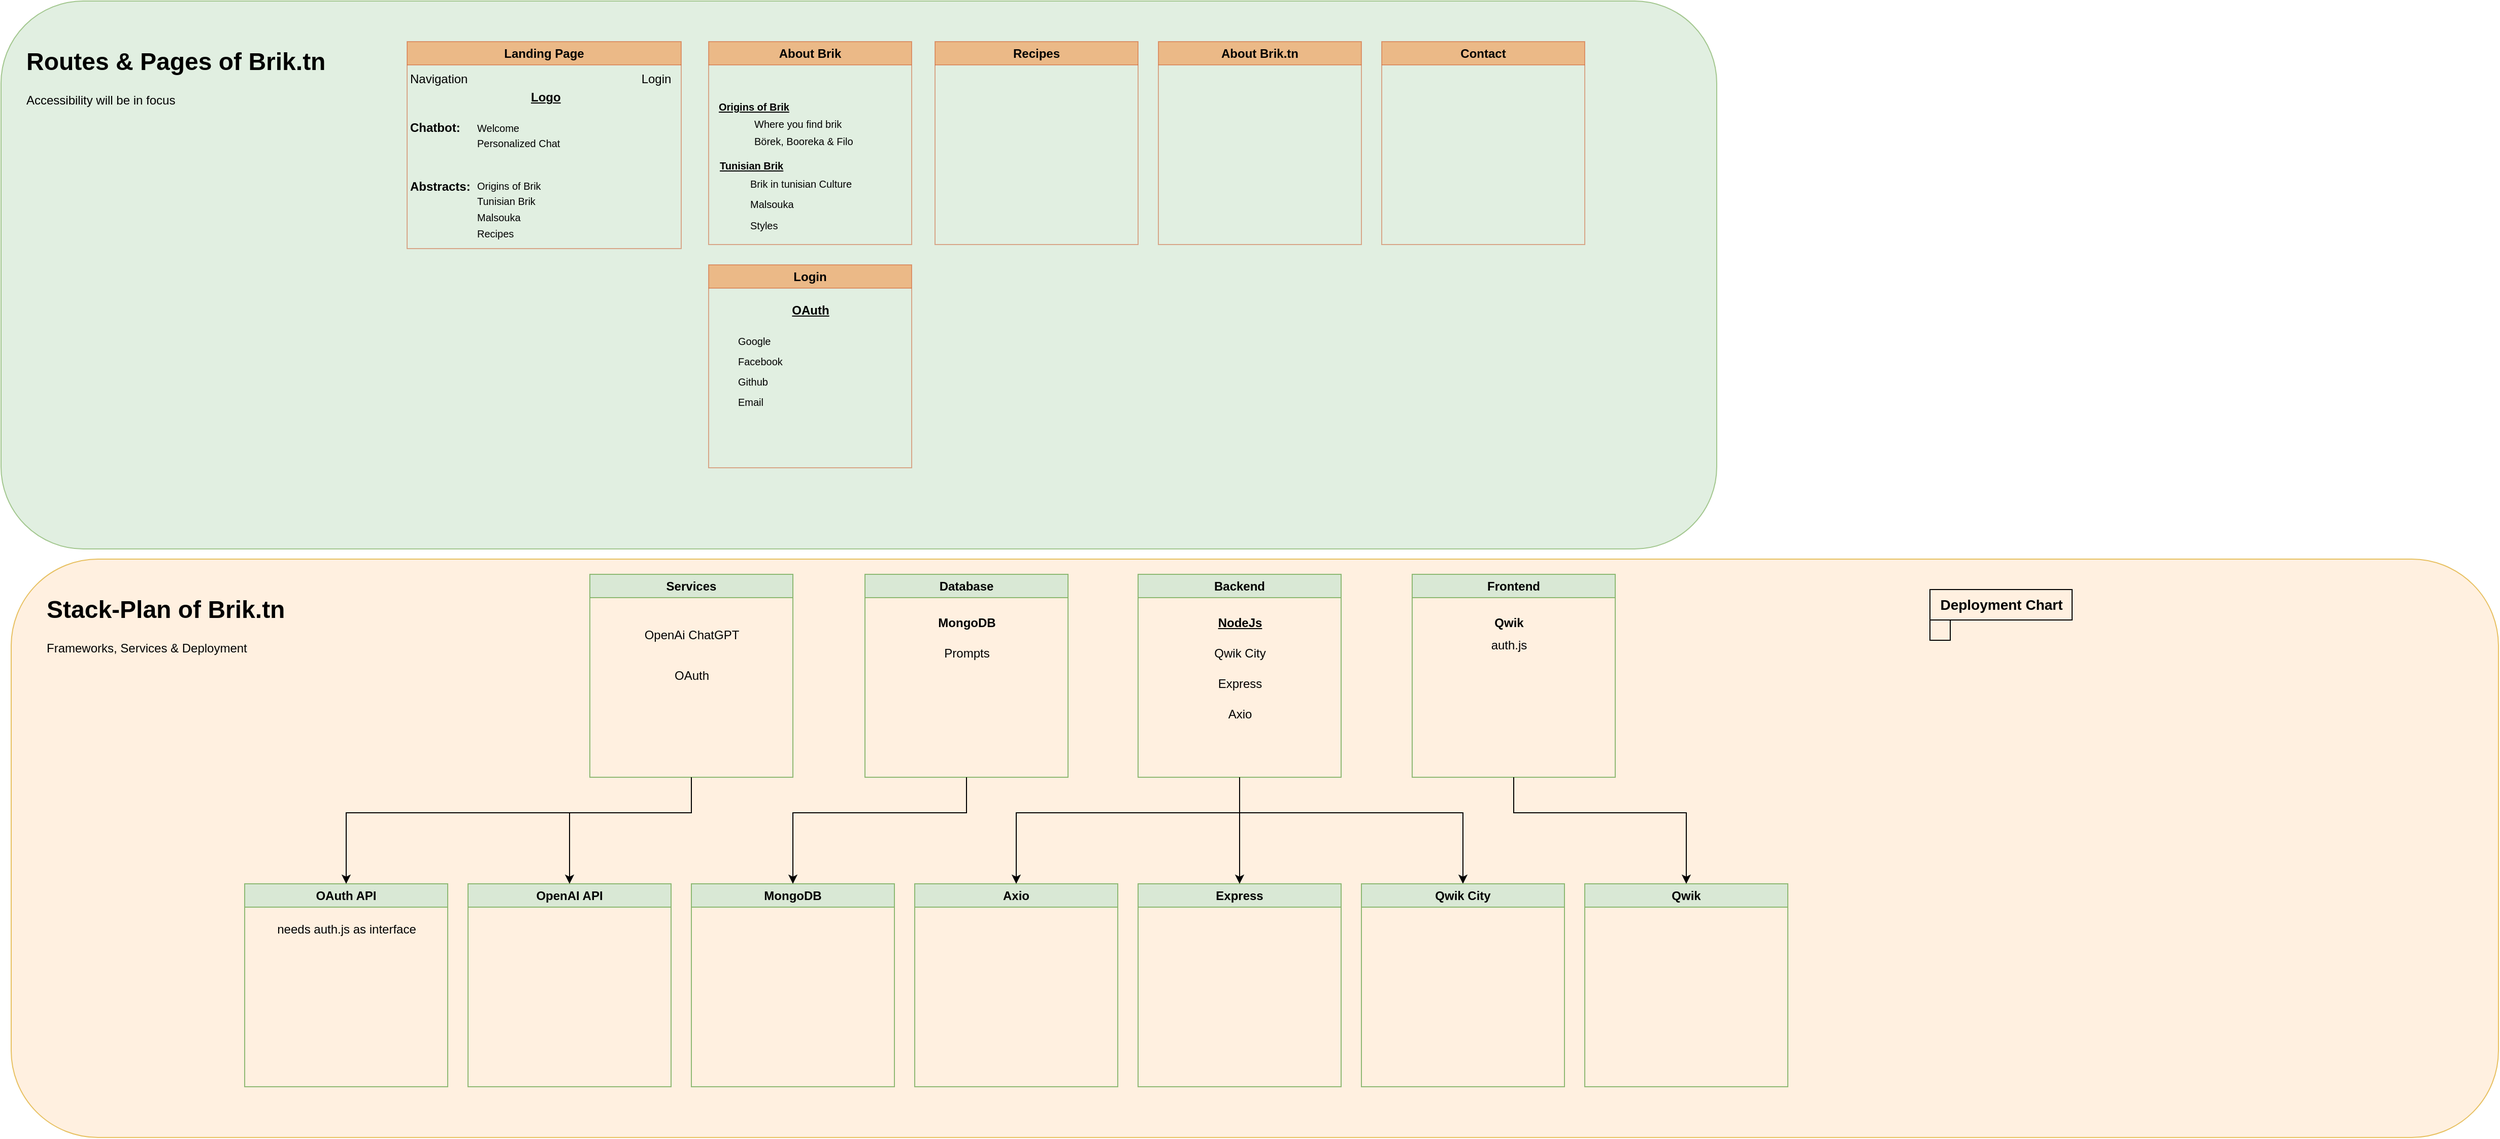 <mxfile version="21.5.2" type="github">
  <diagram name="Page-1" id="j4zijTuvgXV5CRUZQsbx">
    <mxGraphModel dx="3033" dy="1212" grid="1" gridSize="10" guides="1" tooltips="1" connect="1" arrows="1" fold="1" page="1" pageScale="1" pageWidth="827" pageHeight="1169" math="0" shadow="0">
      <root>
        <mxCell id="0" />
        <mxCell id="1" parent="0" />
        <mxCell id="_QUyTxZqofNG6Ew0M7h4-80" value="" style="rounded=1;whiteSpace=wrap;html=1;fillColor=#ffe6cc;strokeColor=#d79b00;opacity=60;movable=0;resizable=0;rotatable=0;deletable=0;editable=0;locked=1;connectable=0;" vertex="1" parent="1">
          <mxGeometry x="-810" y="570" width="2450" height="570" as="geometry" />
        </mxCell>
        <mxCell id="_QUyTxZqofNG6Ew0M7h4-75" value="" style="rounded=1;whiteSpace=wrap;html=1;fillColor=#d5e8d4;strokeColor=#82b366;opacity=70;movable=0;resizable=0;rotatable=0;deletable=0;editable=0;locked=1;connectable=0;" vertex="1" parent="1">
          <mxGeometry x="-820" y="20" width="1690" height="540" as="geometry" />
        </mxCell>
        <mxCell id="5SXSyARnowto5p6SUvKr-1" value="Database" style="swimlane;whiteSpace=wrap;html=1;fillColor=#d5e8d4;strokeColor=#82b366;opacity=90;" parent="1" vertex="1">
          <mxGeometry x="31" y="585" width="200" height="200" as="geometry" />
        </mxCell>
        <mxCell id="_QUyTxZqofNG6Ew0M7h4-5" value="MongoDB" style="text;html=1;align=center;verticalAlign=middle;resizable=0;points=[];autosize=1;strokeColor=none;fillColor=none;fontStyle=1" vertex="1" parent="5SXSyARnowto5p6SUvKr-1">
          <mxGeometry x="60" y="33" width="80" height="30" as="geometry" />
        </mxCell>
        <mxCell id="_QUyTxZqofNG6Ew0M7h4-10" value="Prompts" style="text;html=1;align=center;verticalAlign=middle;resizable=0;points=[];autosize=1;strokeColor=none;fillColor=none;" vertex="1" parent="5SXSyARnowto5p6SUvKr-1">
          <mxGeometry x="65" y="63" width="70" height="30" as="geometry" />
        </mxCell>
        <mxCell id="5SXSyARnowto5p6SUvKr-2" value="Frontend" style="swimlane;whiteSpace=wrap;html=1;fillColor=#d5e8d4;strokeColor=#82b366;opacity=90;" parent="1" vertex="1">
          <mxGeometry x="570" y="585" width="200" height="200" as="geometry" />
        </mxCell>
        <mxCell id="5SXSyARnowto5p6SUvKr-14" value="Qwik" style="text;html=1;align=center;verticalAlign=middle;resizable=0;points=[];autosize=1;strokeColor=none;fillColor=none;fontStyle=1" parent="5SXSyARnowto5p6SUvKr-2" vertex="1">
          <mxGeometry x="70" y="33" width="50" height="30" as="geometry" />
        </mxCell>
        <mxCell id="_QUyTxZqofNG6Ew0M7h4-28" value="auth.js" style="text;html=1;align=center;verticalAlign=middle;resizable=0;points=[];autosize=1;strokeColor=none;fillColor=none;" vertex="1" parent="5SXSyARnowto5p6SUvKr-2">
          <mxGeometry x="65" y="55" width="60" height="30" as="geometry" />
        </mxCell>
        <mxCell id="_QUyTxZqofNG6Ew0M7h4-11" value="" style="edgeStyle=orthogonalEdgeStyle;rounded=0;orthogonalLoop=1;jettySize=auto;html=1;entryX=0.5;entryY=0;entryDx=0;entryDy=0;exitX=0.5;exitY=1;exitDx=0;exitDy=0;" edge="1" parent="1" source="5SXSyARnowto5p6SUvKr-3" target="_QUyTxZqofNG6Ew0M7h4-6">
          <mxGeometry relative="1" as="geometry">
            <Array as="points">
              <mxPoint x="400" y="820" />
              <mxPoint x="620" y="820" />
            </Array>
          </mxGeometry>
        </mxCell>
        <mxCell id="5SXSyARnowto5p6SUvKr-3" value="Backend" style="swimlane;whiteSpace=wrap;html=1;fillColor=#d5e8d4;strokeColor=#82b366;opacity=90;" parent="1" vertex="1">
          <mxGeometry x="300" y="585" width="200" height="200" as="geometry" />
        </mxCell>
        <mxCell id="5SXSyARnowto5p6SUvKr-15" value="Axio" style="text;html=1;align=center;verticalAlign=middle;resizable=0;points=[];autosize=1;strokeColor=none;fillColor=none;" parent="5SXSyARnowto5p6SUvKr-3" vertex="1">
          <mxGeometry x="75" y="123" width="50" height="30" as="geometry" />
        </mxCell>
        <mxCell id="_QUyTxZqofNG6Ew0M7h4-3" value="NodeJs" style="text;html=1;align=center;verticalAlign=middle;resizable=0;points=[];autosize=1;strokeColor=none;fillColor=none;fontStyle=5" vertex="1" parent="5SXSyARnowto5p6SUvKr-3">
          <mxGeometry x="65" y="33" width="70" height="30" as="geometry" />
        </mxCell>
        <mxCell id="_QUyTxZqofNG6Ew0M7h4-4" value="Express" style="text;html=1;align=center;verticalAlign=middle;resizable=0;points=[];autosize=1;strokeColor=none;fillColor=none;" vertex="1" parent="5SXSyARnowto5p6SUvKr-3">
          <mxGeometry x="65" y="93" width="70" height="30" as="geometry" />
        </mxCell>
        <mxCell id="_QUyTxZqofNG6Ew0M7h4-12" value="Qwik City" style="text;html=1;align=center;verticalAlign=middle;resizable=0;points=[];autosize=1;strokeColor=none;fillColor=none;" vertex="1" parent="5SXSyARnowto5p6SUvKr-3">
          <mxGeometry x="65" y="63" width="70" height="30" as="geometry" />
        </mxCell>
        <mxCell id="5SXSyARnowto5p6SUvKr-4" value="" style="swimlane;startSize=0;swimlaneFillColor=none;gradientColor=none;fillColor=default;fontSize=12;" parent="1" vertex="1" collapsed="1">
          <mxGeometry x="1080" y="630" width="20" height="20" as="geometry">
            <mxRectangle x="1040" y="550" width="770" height="510" as="alternateBounds" />
          </mxGeometry>
        </mxCell>
        <mxCell id="5SXSyARnowto5p6SUvKr-6" value="" style="image;aspect=fixed;perimeter=ellipsePerimeter;html=1;align=center;shadow=0;dashed=0;spacingTop=3;image=img/lib/active_directory/laptop_client.svg;" parent="5SXSyARnowto5p6SUvKr-4" vertex="1">
          <mxGeometry x="700" y="220" width="45" height="50" as="geometry" />
        </mxCell>
        <mxCell id="5SXSyARnowto5p6SUvKr-9" value="VPC" style="points=[[0,0],[0.25,0],[0.5,0],[0.75,0],[1,0],[1,0.25],[1,0.5],[1,0.75],[1,1],[0.75,1],[0.5,1],[0.25,1],[0,1],[0,0.75],[0,0.5],[0,0.25]];outlineConnect=0;gradientColor=none;html=1;whiteSpace=wrap;fontSize=12;fontStyle=0;container=1;pointerEvents=0;collapsible=0;recursiveResize=0;shape=mxgraph.aws4.group;grIcon=mxgraph.aws4.group_vpc;strokeColor=#248814;fillColor=none;verticalAlign=top;align=left;spacingLeft=30;fontColor=#AAB7B8;dashed=0;" parent="5SXSyARnowto5p6SUvKr-4" vertex="1">
          <mxGeometry x="10" y="40" width="620" height="450" as="geometry" />
        </mxCell>
        <mxCell id="5SXSyARnowto5p6SUvKr-7" value="" style="sketch=0;outlineConnect=0;fontColor=#232F3E;gradientColor=none;fillColor=#3F8624;strokeColor=none;dashed=0;verticalLabelPosition=bottom;verticalAlign=top;align=center;html=1;fontSize=12;fontStyle=0;aspect=fixed;pointerEvents=1;shape=mxgraph.aws4.bucket_with_objects;" parent="5SXSyARnowto5p6SUvKr-9" vertex="1">
          <mxGeometry x="500" y="40" width="75" height="78" as="geometry" />
        </mxCell>
        <mxCell id="5SXSyARnowto5p6SUvKr-12" value="Private subnet" style="points=[[0,0],[0.25,0],[0.5,0],[0.75,0],[1,0],[1,0.25],[1,0.5],[1,0.75],[1,1],[0.75,1],[0.5,1],[0.25,1],[0,1],[0,0.75],[0,0.5],[0,0.25]];outlineConnect=0;gradientColor=none;html=1;whiteSpace=wrap;fontSize=12;fontStyle=0;container=1;pointerEvents=0;collapsible=0;recursiveResize=0;shape=mxgraph.aws4.group;grIcon=mxgraph.aws4.group_security_group;grStroke=0;strokeColor=#147EBA;fillColor=#E6F2F8;verticalAlign=top;align=left;spacingLeft=30;fontColor=#147EBA;dashed=0;" parent="5SXSyARnowto5p6SUvKr-9" vertex="1">
          <mxGeometry x="25" y="250" width="385" height="180" as="geometry" />
        </mxCell>
        <mxCell id="5SXSyARnowto5p6SUvKr-10" value="" style="sketch=0;points=[[0,0,0],[0.25,0,0],[0.5,0,0],[0.75,0,0],[1,0,0],[0,1,0],[0.25,1,0],[0.5,1,0],[0.75,1,0],[1,1,0],[0,0.25,0],[0,0.5,0],[0,0.75,0],[1,0.25,0],[1,0.5,0],[1,0.75,0]];outlineConnect=0;fontColor=#232F3E;gradientColor=#4D72F3;gradientDirection=north;fillColor=#3334B9;strokeColor=#ffffff;dashed=0;verticalLabelPosition=bottom;verticalAlign=top;align=center;html=1;fontSize=12;fontStyle=0;aspect=fixed;shape=mxgraph.aws4.resourceIcon;resIcon=mxgraph.aws4.documentdb_with_mongodb_compatibility;" parent="5SXSyARnowto5p6SUvKr-12" vertex="1">
          <mxGeometry x="35" y="40" width="60" height="60" as="geometry" />
        </mxCell>
        <mxCell id="5SXSyARnowto5p6SUvKr-13" value="Public subnet" style="points=[[0,0],[0.25,0],[0.5,0],[0.75,0],[1,0],[1,0.25],[1,0.5],[1,0.75],[1,1],[0.75,1],[0.5,1],[0.25,1],[0,1],[0,0.75],[0,0.5],[0,0.25]];outlineConnect=0;gradientColor=none;html=1;whiteSpace=wrap;fontSize=12;fontStyle=0;container=1;pointerEvents=0;collapsible=0;recursiveResize=0;shape=mxgraph.aws4.group;grIcon=mxgraph.aws4.group_security_group;grStroke=0;strokeColor=#248814;fillColor=#E9F3E6;verticalAlign=top;align=left;spacingLeft=30;fontColor=#248814;dashed=0;" parent="5SXSyARnowto5p6SUvKr-9" vertex="1">
          <mxGeometry x="20" y="40" width="390" height="180" as="geometry" />
        </mxCell>
        <mxCell id="5SXSyARnowto5p6SUvKr-8" value="EC2 instance contents" style="points=[[0,0],[0.25,0],[0.5,0],[0.75,0],[1,0],[1,0.25],[1,0.5],[1,0.75],[1,1],[0.75,1],[0.5,1],[0.25,1],[0,1],[0,0.75],[0,0.5],[0,0.25]];outlineConnect=0;gradientColor=none;html=1;whiteSpace=wrap;fontSize=12;fontStyle=0;container=1;pointerEvents=0;collapsible=0;recursiveResize=0;shape=mxgraph.aws4.group;grIcon=mxgraph.aws4.group_ec2_instance_contents;strokeColor=#D86613;fillColor=none;verticalAlign=top;align=left;spacingLeft=30;fontColor=#D86613;dashed=0;" parent="5SXSyARnowto5p6SUvKr-13" vertex="1">
          <mxGeometry x="30" y="30" width="350" height="140" as="geometry" />
        </mxCell>
        <mxCell id="5SXSyARnowto5p6SUvKr-5" value="" style="outlineConnect=0;dashed=0;verticalLabelPosition=bottom;verticalAlign=top;align=center;html=1;shape=mxgraph.aws3.android;fillColor=#8CC64F;gradientColor=none;" parent="5SXSyARnowto5p6SUvKr-8" vertex="1">
          <mxGeometry x="170" y="40" width="50" height="60" as="geometry" />
        </mxCell>
        <mxCell id="_QUyTxZqofNG6Ew0M7h4-6" value="Qwik City" style="swimlane;whiteSpace=wrap;html=1;fillColor=#d5e8d4;strokeColor=#82b366;opacity=90;" vertex="1" parent="1">
          <mxGeometry x="520" y="890" width="200" height="200" as="geometry" />
        </mxCell>
        <mxCell id="_QUyTxZqofNG6Ew0M7h4-14" value="Express" style="swimlane;whiteSpace=wrap;html=1;fillColor=#d5e8d4;strokeColor=#82b366;opacity=90;" vertex="1" parent="1">
          <mxGeometry x="300" y="890" width="200" height="200" as="geometry" />
        </mxCell>
        <mxCell id="_QUyTxZqofNG6Ew0M7h4-15" value="Axio" style="swimlane;whiteSpace=wrap;html=1;fillColor=#d5e8d4;strokeColor=#82b366;opacity=90;" vertex="1" parent="1">
          <mxGeometry x="80" y="890" width="200" height="200" as="geometry" />
        </mxCell>
        <mxCell id="_QUyTxZqofNG6Ew0M7h4-16" value="" style="edgeStyle=orthogonalEdgeStyle;rounded=0;orthogonalLoop=1;jettySize=auto;html=1;exitX=0.5;exitY=1;exitDx=0;exitDy=0;entryX=0.5;entryY=0;entryDx=0;entryDy=0;" edge="1" parent="1" source="5SXSyARnowto5p6SUvKr-3" target="_QUyTxZqofNG6Ew0M7h4-14">
          <mxGeometry relative="1" as="geometry">
            <mxPoint x="590" y="810" as="sourcePoint" />
            <mxPoint x="800" y="885" as="targetPoint" />
          </mxGeometry>
        </mxCell>
        <mxCell id="_QUyTxZqofNG6Ew0M7h4-17" value="" style="edgeStyle=orthogonalEdgeStyle;rounded=0;orthogonalLoop=1;jettySize=auto;html=1;exitX=0.5;exitY=1;exitDx=0;exitDy=0;entryX=0.5;entryY=0;entryDx=0;entryDy=0;" edge="1" parent="1" source="5SXSyARnowto5p6SUvKr-3" target="_QUyTxZqofNG6Ew0M7h4-15">
          <mxGeometry relative="1" as="geometry">
            <mxPoint x="179.5" y="790" as="sourcePoint" />
            <mxPoint x="260" y="850" as="targetPoint" />
            <Array as="points">
              <mxPoint x="400" y="820" />
              <mxPoint x="180" y="820" />
            </Array>
          </mxGeometry>
        </mxCell>
        <mxCell id="_QUyTxZqofNG6Ew0M7h4-18" value="Qwik" style="swimlane;whiteSpace=wrap;html=1;fillColor=#d5e8d4;strokeColor=#82b366;opacity=90;" vertex="1" parent="1">
          <mxGeometry x="740" y="890" width="200" height="200" as="geometry" />
        </mxCell>
        <mxCell id="_QUyTxZqofNG6Ew0M7h4-20" value="MongoDB" style="swimlane;whiteSpace=wrap;html=1;fillColor=#d5e8d4;strokeColor=#82b366;opacity=90;" vertex="1" parent="1">
          <mxGeometry x="-140" y="890" width="200" height="200" as="geometry" />
        </mxCell>
        <mxCell id="_QUyTxZqofNG6Ew0M7h4-23" value="OpenAI API" style="swimlane;whiteSpace=wrap;html=1;fillColor=#d5e8d4;strokeColor=#82b366;opacity=90;" vertex="1" parent="1">
          <mxGeometry x="-360" y="890" width="200" height="200" as="geometry" />
        </mxCell>
        <mxCell id="_QUyTxZqofNG6Ew0M7h4-26" value="OAuth API" style="swimlane;whiteSpace=wrap;html=1;fillColor=#d5e8d4;strokeColor=#82b366;opacity=90;" vertex="1" parent="1">
          <mxGeometry x="-580" y="890" width="200" height="200" as="geometry" />
        </mxCell>
        <mxCell id="_QUyTxZqofNG6Ew0M7h4-27" value="needs auth.js as interface" style="text;html=1;align=center;verticalAlign=middle;resizable=0;points=[];autosize=1;strokeColor=none;fillColor=none;" vertex="1" parent="_QUyTxZqofNG6Ew0M7h4-26">
          <mxGeometry x="20" y="30" width="160" height="30" as="geometry" />
        </mxCell>
        <mxCell id="_QUyTxZqofNG6Ew0M7h4-2" value="Deployment Chart" style="text;html=1;align=center;verticalAlign=middle;resizable=0;points=[];autosize=1;strokeColor=default;fillColor=none;fontStyle=1;fontSize=14;" vertex="1" parent="1">
          <mxGeometry x="1080" y="600" width="140" height="30" as="geometry" />
        </mxCell>
        <mxCell id="_QUyTxZqofNG6Ew0M7h4-29" value="Services" style="swimlane;whiteSpace=wrap;html=1;fillColor=#d5e8d4;strokeColor=#82b366;opacity=90;" vertex="1" parent="1">
          <mxGeometry x="-240" y="585" width="200" height="200" as="geometry" />
        </mxCell>
        <mxCell id="_QUyTxZqofNG6Ew0M7h4-30" value="OpenAi ChatGPT" style="text;html=1;align=center;verticalAlign=middle;resizable=0;points=[];autosize=1;strokeColor=none;fillColor=none;" vertex="1" parent="_QUyTxZqofNG6Ew0M7h4-29">
          <mxGeometry x="40" y="45" width="120" height="30" as="geometry" />
        </mxCell>
        <mxCell id="_QUyTxZqofNG6Ew0M7h4-31" value="OAuth" style="text;html=1;align=center;verticalAlign=middle;resizable=0;points=[];autosize=1;strokeColor=none;fillColor=none;" vertex="1" parent="_QUyTxZqofNG6Ew0M7h4-29">
          <mxGeometry x="70" y="85" width="60" height="30" as="geometry" />
        </mxCell>
        <mxCell id="_QUyTxZqofNG6Ew0M7h4-32" value="" style="edgeStyle=orthogonalEdgeStyle;rounded=0;orthogonalLoop=1;jettySize=auto;html=1;exitX=0.5;exitY=1;exitDx=0;exitDy=0;entryX=0.5;entryY=0;entryDx=0;entryDy=0;" edge="1" parent="1" source="5SXSyARnowto5p6SUvKr-2" target="_QUyTxZqofNG6Ew0M7h4-18">
          <mxGeometry relative="1" as="geometry">
            <mxPoint x="850" y="750" as="sourcePoint" />
            <mxPoint x="860" y="810" as="targetPoint" />
            <Array as="points">
              <mxPoint x="670" y="820" />
              <mxPoint x="840" y="820" />
            </Array>
          </mxGeometry>
        </mxCell>
        <mxCell id="_QUyTxZqofNG6Ew0M7h4-34" value="" style="edgeStyle=orthogonalEdgeStyle;rounded=0;orthogonalLoop=1;jettySize=auto;html=1;entryX=0.5;entryY=0;entryDx=0;entryDy=0;exitX=0.5;exitY=1;exitDx=0;exitDy=0;elbow=vertical;" edge="1" parent="1" source="_QUyTxZqofNG6Ew0M7h4-29" target="_QUyTxZqofNG6Ew0M7h4-26">
          <mxGeometry relative="1" as="geometry">
            <mxPoint x="-240" y="855" as="sourcePoint" />
            <mxPoint x="-20" y="1070" as="targetPoint" />
            <Array as="points">
              <mxPoint x="-140" y="820" />
              <mxPoint x="-480" y="820" />
            </Array>
          </mxGeometry>
        </mxCell>
        <mxCell id="_QUyTxZqofNG6Ew0M7h4-35" value="" style="edgeStyle=orthogonalEdgeStyle;rounded=0;orthogonalLoop=1;jettySize=auto;html=1;entryX=0.5;entryY=0;entryDx=0;entryDy=0;exitX=0.5;exitY=1;exitDx=0;exitDy=0;" edge="1" parent="1" source="_QUyTxZqofNG6Ew0M7h4-29" target="_QUyTxZqofNG6Ew0M7h4-23">
          <mxGeometry relative="1" as="geometry">
            <mxPoint x="-230" y="820" as="sourcePoint" />
            <mxPoint x="-10" y="1035" as="targetPoint" />
            <Array as="points">
              <mxPoint x="-140" y="820" />
              <mxPoint x="-260" y="820" />
            </Array>
          </mxGeometry>
        </mxCell>
        <mxCell id="_QUyTxZqofNG6Ew0M7h4-36" value="" style="edgeStyle=orthogonalEdgeStyle;rounded=0;orthogonalLoop=1;jettySize=auto;html=1;entryX=0.5;entryY=0;entryDx=0;entryDy=0;exitX=0.5;exitY=1;exitDx=0;exitDy=0;" edge="1" parent="1" source="5SXSyARnowto5p6SUvKr-1" target="_QUyTxZqofNG6Ew0M7h4-20">
          <mxGeometry relative="1" as="geometry">
            <mxPoint x="-10" y="855" as="sourcePoint" />
            <mxPoint x="210" y="1070" as="targetPoint" />
            <Array as="points">
              <mxPoint x="131" y="820" />
              <mxPoint x="-40" y="820" />
            </Array>
          </mxGeometry>
        </mxCell>
        <mxCell id="_QUyTxZqofNG6Ew0M7h4-38" value="Landing Page" style="swimlane;whiteSpace=wrap;html=1;fillColor=#fa6800;strokeColor=#C73500;fontColor=#000000;opacity=40;" vertex="1" parent="1">
          <mxGeometry x="-420" y="60" width="270" height="204" as="geometry" />
        </mxCell>
        <mxCell id="_QUyTxZqofNG6Ew0M7h4-44" value="Logo" style="text;html=1;align=left;verticalAlign=middle;resizable=0;points=[];autosize=1;strokeColor=none;fillColor=none;fontStyle=5" vertex="1" parent="_QUyTxZqofNG6Ew0M7h4-38">
          <mxGeometry x="120" y="40" width="50" height="30" as="geometry" />
        </mxCell>
        <mxCell id="_QUyTxZqofNG6Ew0M7h4-45" value="Navigation" style="text;html=1;align=left;verticalAlign=middle;resizable=0;points=[];autosize=1;strokeColor=none;fillColor=none;" vertex="1" parent="_QUyTxZqofNG6Ew0M7h4-38">
          <mxGeometry x="1" y="22" width="80" height="30" as="geometry" />
        </mxCell>
        <mxCell id="_QUyTxZqofNG6Ew0M7h4-46" value="Chatbot:" style="text;html=1;align=left;verticalAlign=middle;resizable=0;points=[];autosize=1;strokeColor=none;fillColor=none;fontStyle=1" vertex="1" parent="_QUyTxZqofNG6Ew0M7h4-38">
          <mxGeometry x="1" y="70" width="70" height="30" as="geometry" />
        </mxCell>
        <mxCell id="_QUyTxZqofNG6Ew0M7h4-49" value="Welcome" style="text;html=1;align=left;verticalAlign=middle;resizable=0;points=[];autosize=1;strokeColor=none;fillColor=none;fontSize=10;" vertex="1" parent="_QUyTxZqofNG6Ew0M7h4-38">
          <mxGeometry x="67" y="70" width="70" height="30" as="geometry" />
        </mxCell>
        <mxCell id="_QUyTxZqofNG6Ew0M7h4-53" value="Personalized Chat" style="text;html=1;align=left;verticalAlign=middle;resizable=0;points=[];autosize=1;strokeColor=none;fillColor=none;fontSize=10;" vertex="1" parent="_QUyTxZqofNG6Ew0M7h4-38">
          <mxGeometry x="67" y="85" width="110" height="30" as="geometry" />
        </mxCell>
        <mxCell id="_QUyTxZqofNG6Ew0M7h4-55" value="Abstracts:" style="text;html=1;align=left;verticalAlign=middle;resizable=0;points=[];autosize=1;strokeColor=none;fillColor=none;fontStyle=1" vertex="1" parent="_QUyTxZqofNG6Ew0M7h4-38">
          <mxGeometry x="1" y="128" width="80" height="30" as="geometry" />
        </mxCell>
        <mxCell id="_QUyTxZqofNG6Ew0M7h4-57" value="Origins of Brik" style="text;html=1;align=left;verticalAlign=middle;resizable=0;points=[];autosize=1;strokeColor=none;fillColor=none;fontSize=10;" vertex="1" parent="_QUyTxZqofNG6Ew0M7h4-38">
          <mxGeometry x="67" y="127" width="90" height="30" as="geometry" />
        </mxCell>
        <mxCell id="_QUyTxZqofNG6Ew0M7h4-59" value="Malsouka" style="text;html=1;align=left;verticalAlign=middle;resizable=0;points=[];autosize=1;strokeColor=none;fillColor=none;fontSize=10;" vertex="1" parent="_QUyTxZqofNG6Ew0M7h4-38">
          <mxGeometry x="67" y="158" width="70" height="30" as="geometry" />
        </mxCell>
        <mxCell id="_QUyTxZqofNG6Ew0M7h4-60" value="Recipes" style="text;html=1;align=left;verticalAlign=middle;resizable=0;points=[];autosize=1;strokeColor=none;fillColor=none;fontSize=10;" vertex="1" parent="_QUyTxZqofNG6Ew0M7h4-38">
          <mxGeometry x="67" y="174" width="60" height="30" as="geometry" />
        </mxCell>
        <mxCell id="_QUyTxZqofNG6Ew0M7h4-58" value="Tunisian Brik" style="text;html=1;align=left;verticalAlign=middle;resizable=0;points=[];autosize=1;strokeColor=none;fillColor=none;fontSize=10;" vertex="1" parent="_QUyTxZqofNG6Ew0M7h4-38">
          <mxGeometry x="67" y="142" width="80" height="30" as="geometry" />
        </mxCell>
        <mxCell id="_QUyTxZqofNG6Ew0M7h4-61" value="Login" style="text;html=1;align=center;verticalAlign=middle;resizable=0;points=[];autosize=1;strokeColor=none;fillColor=none;" vertex="1" parent="_QUyTxZqofNG6Ew0M7h4-38">
          <mxGeometry x="220" y="22" width="50" height="30" as="geometry" />
        </mxCell>
        <mxCell id="_QUyTxZqofNG6Ew0M7h4-40" value="About Brik" style="swimlane;whiteSpace=wrap;html=1;fillColor=#fa6800;strokeColor=#C73500;fontColor=#000000;opacity=40;" vertex="1" parent="1">
          <mxGeometry x="-123" y="60" width="200" height="200" as="geometry" />
        </mxCell>
        <mxCell id="_QUyTxZqofNG6Ew0M7h4-63" value="Origins of Brik" style="text;html=1;align=left;verticalAlign=middle;resizable=0;points=[];autosize=1;strokeColor=none;fillColor=none;fontSize=10;fontStyle=5" vertex="1" parent="_QUyTxZqofNG6Ew0M7h4-40">
          <mxGeometry x="8" y="49" width="90" height="30" as="geometry" />
        </mxCell>
        <mxCell id="_QUyTxZqofNG6Ew0M7h4-64" value="Brik in tunisian Culture" style="text;html=1;align=left;verticalAlign=middle;resizable=0;points=[];autosize=1;strokeColor=none;fillColor=none;fontSize=10;" vertex="1" parent="_QUyTxZqofNG6Ew0M7h4-40">
          <mxGeometry x="39" y="124.5" width="120" height="30" as="geometry" />
        </mxCell>
        <mxCell id="_QUyTxZqofNG6Ew0M7h4-65" value="Tunisian Brik" style="text;html=1;align=left;verticalAlign=middle;resizable=0;points=[];autosize=1;strokeColor=none;fillColor=none;fontSize=10;fontStyle=5" vertex="1" parent="_QUyTxZqofNG6Ew0M7h4-40">
          <mxGeometry x="9" y="106.5" width="90" height="30" as="geometry" />
        </mxCell>
        <mxCell id="_QUyTxZqofNG6Ew0M7h4-66" value="Where you find brik" style="text;html=1;align=left;verticalAlign=middle;resizable=0;points=[];autosize=1;strokeColor=none;fillColor=none;fontSize=10;" vertex="1" parent="_QUyTxZqofNG6Ew0M7h4-40">
          <mxGeometry x="43" y="66" width="110" height="30" as="geometry" />
        </mxCell>
        <mxCell id="_QUyTxZqofNG6Ew0M7h4-68" value="Börek, Booreka &amp;amp; Filo" style="text;html=1;align=left;verticalAlign=middle;resizable=0;points=[];autosize=1;strokeColor=none;fillColor=none;fontSize=10;" vertex="1" parent="_QUyTxZqofNG6Ew0M7h4-40">
          <mxGeometry x="43" y="83" width="120" height="30" as="geometry" />
        </mxCell>
        <mxCell id="_QUyTxZqofNG6Ew0M7h4-69" value="Styles" style="text;html=1;align=left;verticalAlign=middle;resizable=0;points=[];autosize=1;strokeColor=none;fillColor=none;fontSize=10;" vertex="1" parent="_QUyTxZqofNG6Ew0M7h4-40">
          <mxGeometry x="39" y="166" width="50" height="30" as="geometry" />
        </mxCell>
        <mxCell id="_QUyTxZqofNG6Ew0M7h4-70" value="Malsouka" style="text;html=1;align=left;verticalAlign=middle;resizable=0;points=[];autosize=1;strokeColor=none;fillColor=none;fontSize=10;" vertex="1" parent="_QUyTxZqofNG6Ew0M7h4-40">
          <mxGeometry x="39" y="144.5" width="70" height="30" as="geometry" />
        </mxCell>
        <mxCell id="_QUyTxZqofNG6Ew0M7h4-41" value="Recipes" style="swimlane;whiteSpace=wrap;html=1;fillColor=#fa6800;strokeColor=#C73500;fontColor=#000000;opacity=40;" vertex="1" parent="1">
          <mxGeometry x="100" y="60" width="200" height="200" as="geometry" />
        </mxCell>
        <mxCell id="_QUyTxZqofNG6Ew0M7h4-42" value="About Brik.tn" style="swimlane;whiteSpace=wrap;html=1;fillColor=#fa6800;strokeColor=#C73500;fontColor=#000000;opacity=40;" vertex="1" parent="1">
          <mxGeometry x="320" y="60" width="200" height="200" as="geometry" />
        </mxCell>
        <mxCell id="_QUyTxZqofNG6Ew0M7h4-43" value="Contact" style="swimlane;whiteSpace=wrap;html=1;fillColor=#fa6800;strokeColor=#C73500;fontColor=#000000;opacity=40;" vertex="1" parent="1">
          <mxGeometry x="540" y="60" width="200" height="200" as="geometry" />
        </mxCell>
        <mxCell id="_QUyTxZqofNG6Ew0M7h4-71" value="Login" style="swimlane;whiteSpace=wrap;html=1;fillColor=#fa6800;strokeColor=#C73500;fontColor=#000000;opacity=40;" vertex="1" parent="1">
          <mxGeometry x="-123" y="280" width="200" height="200" as="geometry" />
        </mxCell>
        <mxCell id="_QUyTxZqofNG6Ew0M7h4-83" value="Google" style="text;html=1;align=left;verticalAlign=middle;resizable=0;points=[];autosize=1;strokeColor=none;fillColor=none;fontStyle=0;fontSize=10;" vertex="1" parent="_QUyTxZqofNG6Ew0M7h4-71">
          <mxGeometry x="27" y="60" width="60" height="30" as="geometry" />
        </mxCell>
        <mxCell id="_QUyTxZqofNG6Ew0M7h4-85" value="Email" style="text;html=1;align=left;verticalAlign=middle;resizable=0;points=[];autosize=1;strokeColor=none;fillColor=none;fontStyle=0;fontSize=10;" vertex="1" parent="_QUyTxZqofNG6Ew0M7h4-71">
          <mxGeometry x="27" y="120" width="50" height="30" as="geometry" />
        </mxCell>
        <mxCell id="_QUyTxZqofNG6Ew0M7h4-86" value="Facebook" style="text;html=1;align=left;verticalAlign=middle;resizable=0;points=[];autosize=1;strokeColor=none;fillColor=none;fontStyle=0;fontSize=10;" vertex="1" parent="_QUyTxZqofNG6Ew0M7h4-71">
          <mxGeometry x="27" y="80" width="70" height="30" as="geometry" />
        </mxCell>
        <mxCell id="_QUyTxZqofNG6Ew0M7h4-72" value="&lt;h1&gt;Routes &amp;amp; Pages of Brik.tn&lt;/h1&gt;&lt;p&gt;Accessibility will be in focus&lt;/p&gt;" style="text;html=1;strokeColor=none;fillColor=none;spacing=5;spacingTop=-20;whiteSpace=wrap;overflow=hidden;rounded=0;" vertex="1" parent="1">
          <mxGeometry x="-800" y="60" width="330" height="120" as="geometry" />
        </mxCell>
        <mxCell id="_QUyTxZqofNG6Ew0M7h4-73" value="&lt;h1&gt;Stack-Plan of Brik.tn&lt;/h1&gt;&lt;p&gt;Frameworks, Services &amp;amp; Deployment&lt;/p&gt;" style="text;html=1;strokeColor=none;fillColor=none;spacing=5;spacingTop=-20;whiteSpace=wrap;overflow=hidden;rounded=0;" vertex="1" parent="1">
          <mxGeometry x="-780" y="600" width="330" height="120" as="geometry" />
        </mxCell>
        <mxCell id="_QUyTxZqofNG6Ew0M7h4-81" value="OAuth" style="text;html=1;align=center;verticalAlign=middle;resizable=0;points=[];autosize=1;strokeColor=none;fillColor=none;fontStyle=5" vertex="1" parent="1">
          <mxGeometry x="-53" y="310" width="60" height="30" as="geometry" />
        </mxCell>
        <mxCell id="_QUyTxZqofNG6Ew0M7h4-84" value="Github" style="text;html=1;align=left;verticalAlign=middle;resizable=0;points=[];autosize=1;strokeColor=none;fillColor=none;fontStyle=0;fontSize=10;" vertex="1" parent="1">
          <mxGeometry x="-96" y="380" width="50" height="30" as="geometry" />
        </mxCell>
      </root>
    </mxGraphModel>
  </diagram>
</mxfile>
